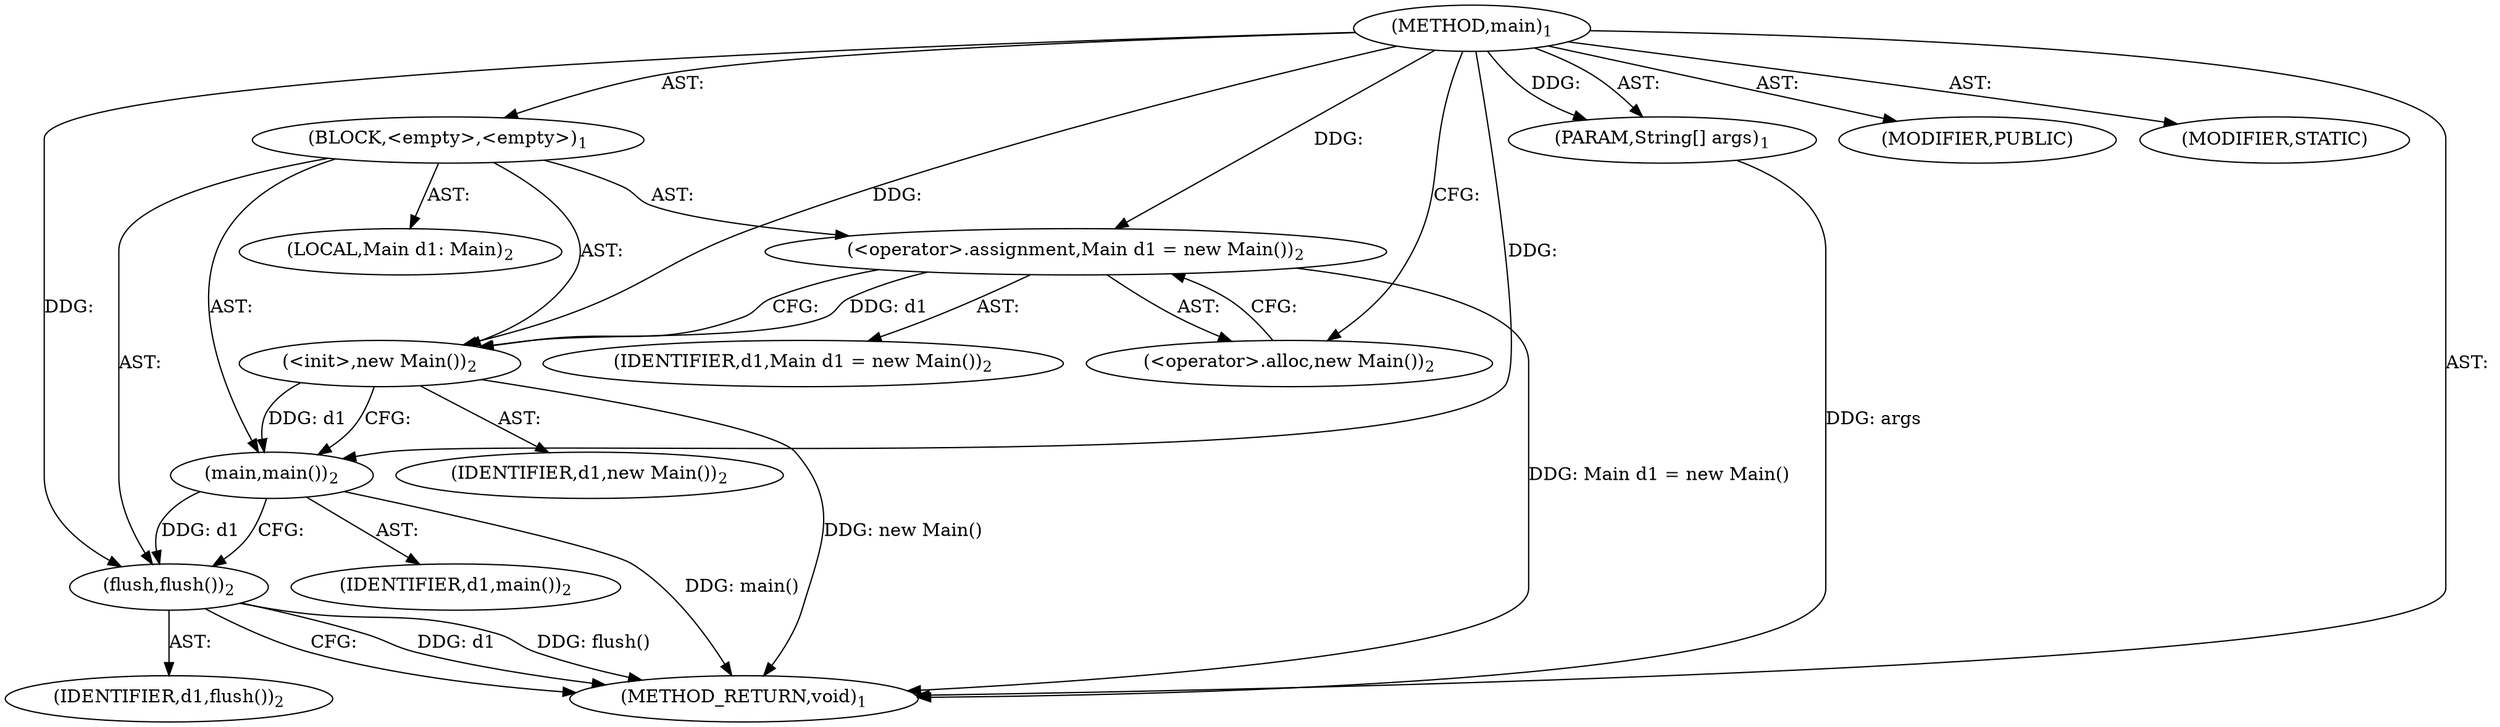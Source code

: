 digraph "main" {  
"19" [label = <(METHOD,main)<SUB>1</SUB>> ]
"20" [label = <(PARAM,String[] args)<SUB>1</SUB>> ]
"21" [label = <(BLOCK,&lt;empty&gt;,&lt;empty&gt;)<SUB>1</SUB>> ]
"4" [label = <(LOCAL,Main d1: Main)<SUB>2</SUB>> ]
"22" [label = <(&lt;operator&gt;.assignment,Main d1 = new Main())<SUB>2</SUB>> ]
"23" [label = <(IDENTIFIER,d1,Main d1 = new Main())<SUB>2</SUB>> ]
"24" [label = <(&lt;operator&gt;.alloc,new Main())<SUB>2</SUB>> ]
"25" [label = <(&lt;init&gt;,new Main())<SUB>2</SUB>> ]
"3" [label = <(IDENTIFIER,d1,new Main())<SUB>2</SUB>> ]
"26" [label = <(main,main())<SUB>2</SUB>> ]
"27" [label = <(IDENTIFIER,d1,main())<SUB>2</SUB>> ]
"28" [label = <(flush,flush())<SUB>2</SUB>> ]
"29" [label = <(IDENTIFIER,d1,flush())<SUB>2</SUB>> ]
"30" [label = <(MODIFIER,PUBLIC)> ]
"31" [label = <(MODIFIER,STATIC)> ]
"32" [label = <(METHOD_RETURN,void)<SUB>1</SUB>> ]
  "19" -> "20"  [ label = "AST: "] 
  "19" -> "21"  [ label = "AST: "] 
  "19" -> "30"  [ label = "AST: "] 
  "19" -> "31"  [ label = "AST: "] 
  "19" -> "32"  [ label = "AST: "] 
  "21" -> "4"  [ label = "AST: "] 
  "21" -> "22"  [ label = "AST: "] 
  "21" -> "25"  [ label = "AST: "] 
  "21" -> "26"  [ label = "AST: "] 
  "21" -> "28"  [ label = "AST: "] 
  "22" -> "23"  [ label = "AST: "] 
  "22" -> "24"  [ label = "AST: "] 
  "25" -> "3"  [ label = "AST: "] 
  "26" -> "27"  [ label = "AST: "] 
  "28" -> "29"  [ label = "AST: "] 
  "22" -> "25"  [ label = "CFG: "] 
  "25" -> "26"  [ label = "CFG: "] 
  "26" -> "28"  [ label = "CFG: "] 
  "28" -> "32"  [ label = "CFG: "] 
  "24" -> "22"  [ label = "CFG: "] 
  "19" -> "24"  [ label = "CFG: "] 
  "20" -> "32"  [ label = "DDG: args"] 
  "22" -> "32"  [ label = "DDG: Main d1 = new Main()"] 
  "25" -> "32"  [ label = "DDG: new Main()"] 
  "26" -> "32"  [ label = "DDG: main()"] 
  "28" -> "32"  [ label = "DDG: d1"] 
  "28" -> "32"  [ label = "DDG: flush()"] 
  "19" -> "20"  [ label = "DDG: "] 
  "19" -> "22"  [ label = "DDG: "] 
  "22" -> "25"  [ label = "DDG: d1"] 
  "19" -> "25"  [ label = "DDG: "] 
  "25" -> "26"  [ label = "DDG: d1"] 
  "19" -> "26"  [ label = "DDG: "] 
  "26" -> "28"  [ label = "DDG: d1"] 
  "19" -> "28"  [ label = "DDG: "] 
}
